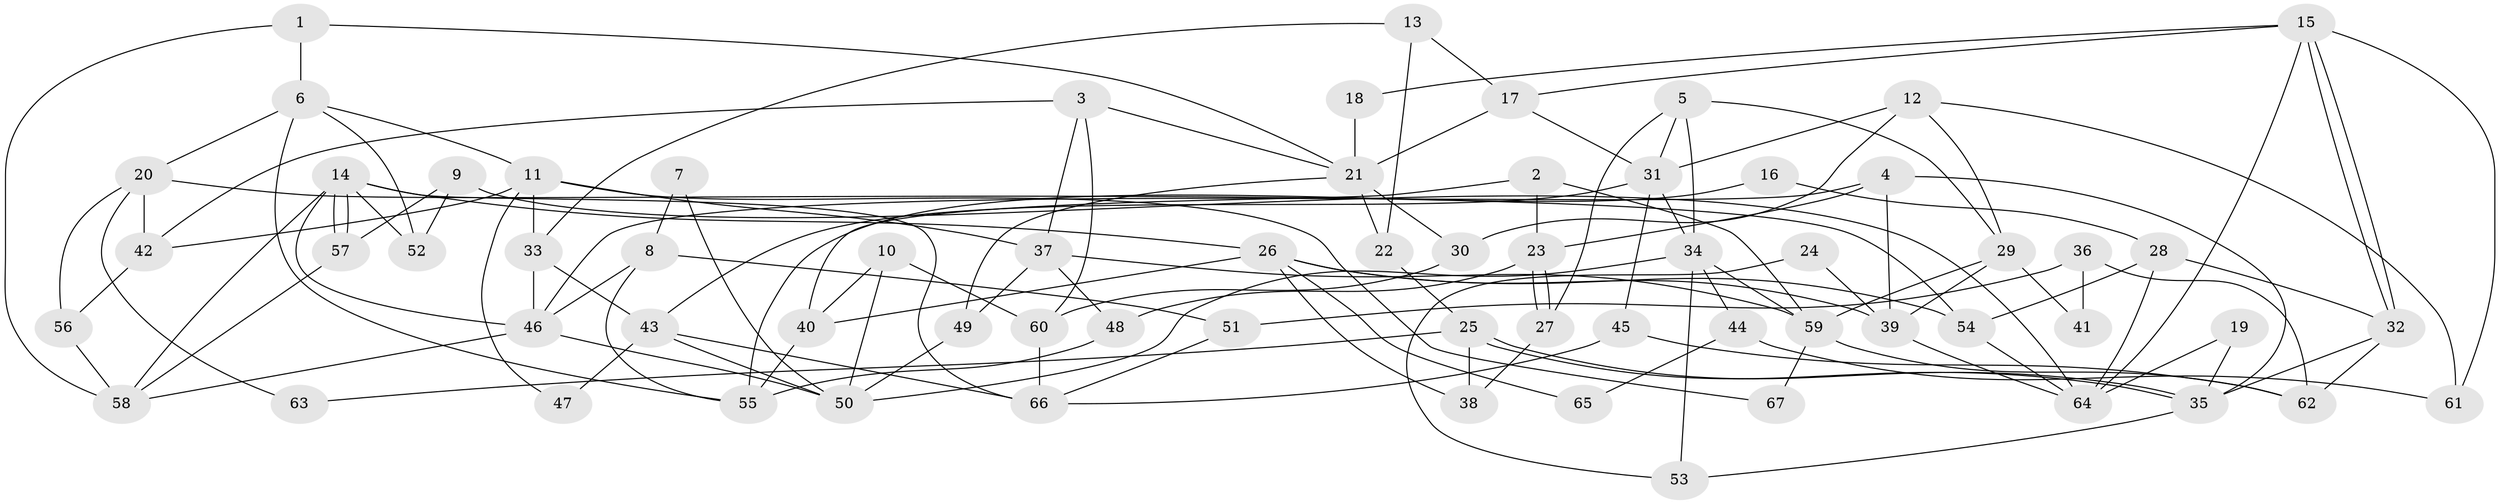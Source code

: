 // coarse degree distribution, {6: 0.075, 5: 0.2, 7: 0.15, 4: 0.2, 3: 0.125, 10: 0.025, 8: 0.075, 2: 0.125, 9: 0.025}
// Generated by graph-tools (version 1.1) at 2025/24/03/03/25 07:24:02]
// undirected, 67 vertices, 134 edges
graph export_dot {
graph [start="1"]
  node [color=gray90,style=filled];
  1;
  2;
  3;
  4;
  5;
  6;
  7;
  8;
  9;
  10;
  11;
  12;
  13;
  14;
  15;
  16;
  17;
  18;
  19;
  20;
  21;
  22;
  23;
  24;
  25;
  26;
  27;
  28;
  29;
  30;
  31;
  32;
  33;
  34;
  35;
  36;
  37;
  38;
  39;
  40;
  41;
  42;
  43;
  44;
  45;
  46;
  47;
  48;
  49;
  50;
  51;
  52;
  53;
  54;
  55;
  56;
  57;
  58;
  59;
  60;
  61;
  62;
  63;
  64;
  65;
  66;
  67;
  1 -- 58;
  1 -- 21;
  1 -- 6;
  2 -- 23;
  2 -- 59;
  2 -- 40;
  3 -- 21;
  3 -- 60;
  3 -- 37;
  3 -- 42;
  4 -- 35;
  4 -- 46;
  4 -- 23;
  4 -- 39;
  5 -- 34;
  5 -- 29;
  5 -- 27;
  5 -- 31;
  6 -- 11;
  6 -- 20;
  6 -- 52;
  6 -- 55;
  7 -- 50;
  7 -- 8;
  8 -- 46;
  8 -- 55;
  8 -- 51;
  9 -- 52;
  9 -- 57;
  9 -- 64;
  10 -- 50;
  10 -- 40;
  10 -- 60;
  11 -- 37;
  11 -- 33;
  11 -- 42;
  11 -- 47;
  11 -- 67;
  12 -- 30;
  12 -- 31;
  12 -- 29;
  12 -- 61;
  13 -- 33;
  13 -- 22;
  13 -- 17;
  14 -- 57;
  14 -- 57;
  14 -- 46;
  14 -- 26;
  14 -- 52;
  14 -- 58;
  14 -- 66;
  15 -- 64;
  15 -- 32;
  15 -- 32;
  15 -- 17;
  15 -- 18;
  15 -- 61;
  16 -- 28;
  16 -- 55;
  17 -- 21;
  17 -- 31;
  18 -- 21;
  19 -- 35;
  19 -- 64;
  20 -- 42;
  20 -- 54;
  20 -- 56;
  20 -- 63;
  21 -- 49;
  21 -- 22;
  21 -- 30;
  22 -- 25;
  23 -- 27;
  23 -- 27;
  23 -- 48;
  24 -- 53;
  24 -- 39;
  25 -- 38;
  25 -- 35;
  25 -- 35;
  25 -- 63;
  26 -- 54;
  26 -- 38;
  26 -- 39;
  26 -- 40;
  26 -- 65;
  27 -- 38;
  28 -- 64;
  28 -- 54;
  28 -- 32;
  29 -- 39;
  29 -- 41;
  29 -- 59;
  30 -- 60;
  31 -- 34;
  31 -- 43;
  31 -- 45;
  32 -- 35;
  32 -- 62;
  33 -- 46;
  33 -- 43;
  34 -- 59;
  34 -- 44;
  34 -- 50;
  34 -- 53;
  35 -- 53;
  36 -- 62;
  36 -- 51;
  36 -- 41;
  37 -- 48;
  37 -- 49;
  37 -- 59;
  39 -- 64;
  40 -- 55;
  42 -- 56;
  43 -- 66;
  43 -- 47;
  43 -- 50;
  44 -- 61;
  44 -- 65;
  45 -- 62;
  45 -- 66;
  46 -- 58;
  46 -- 50;
  48 -- 55;
  49 -- 50;
  51 -- 66;
  54 -- 64;
  56 -- 58;
  57 -- 58;
  59 -- 62;
  59 -- 67;
  60 -- 66;
}
